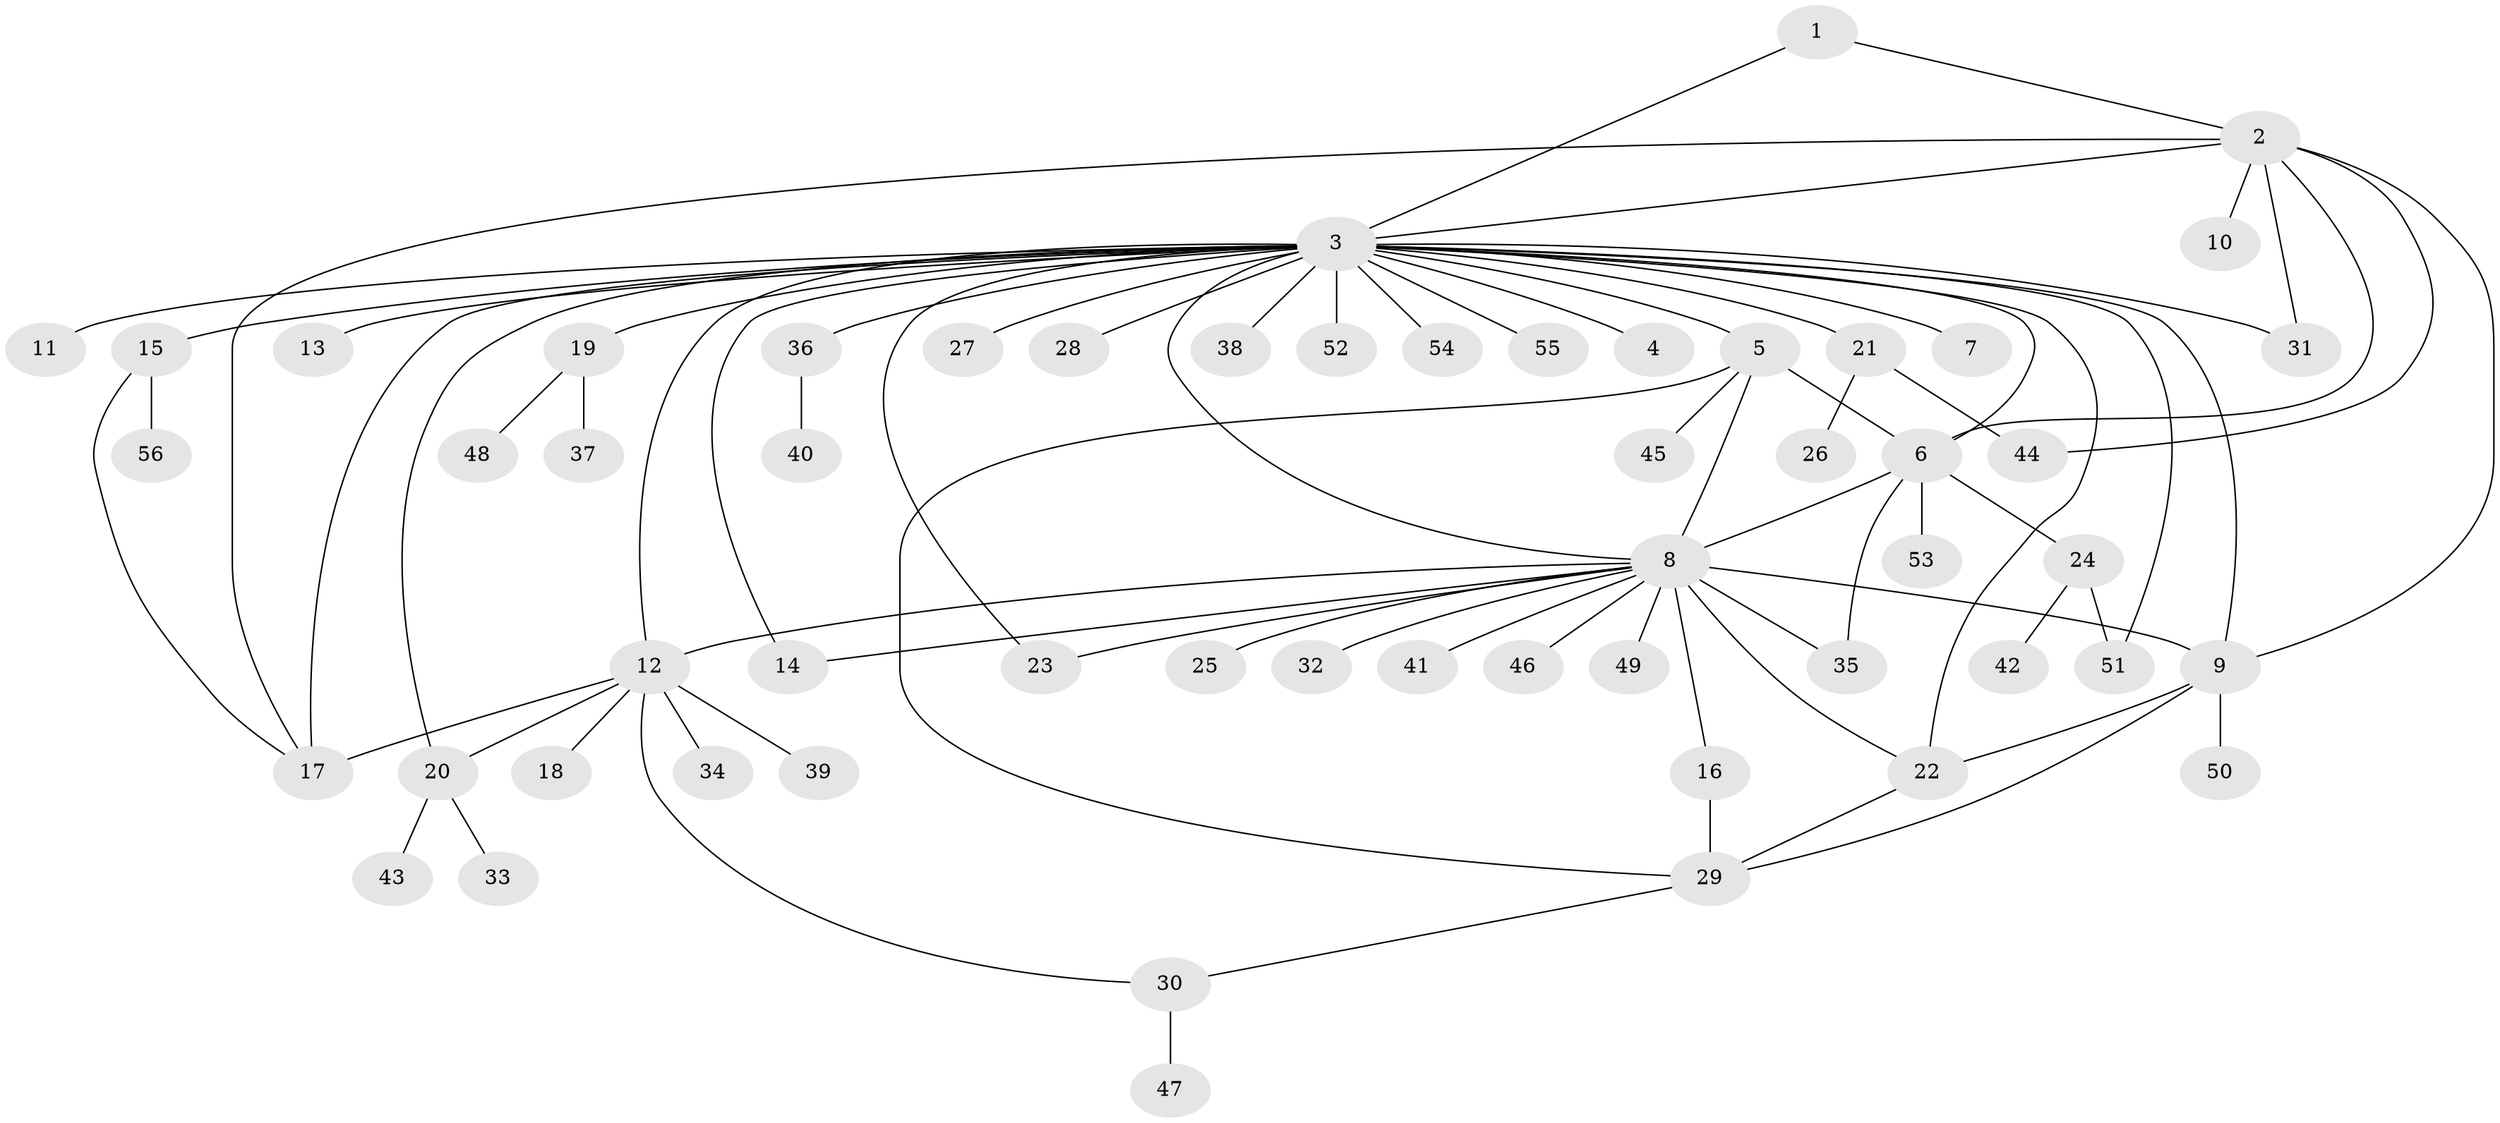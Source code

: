 // original degree distribution, {2: 0.2692307692307692, 8: 0.02564102564102564, 32: 0.01282051282051282, 1: 0.47435897435897434, 5: 0.01282051282051282, 18: 0.01282051282051282, 4: 0.08974358974358974, 9: 0.01282051282051282, 6: 0.02564102564102564, 3: 0.0641025641025641}
// Generated by graph-tools (version 1.1) at 2025/50/03/04/25 22:50:04]
// undirected, 56 vertices, 79 edges
graph export_dot {
  node [color=gray90,style=filled];
  1;
  2;
  3;
  4;
  5;
  6;
  7;
  8;
  9;
  10;
  11;
  12;
  13;
  14;
  15;
  16;
  17;
  18;
  19;
  20;
  21;
  22;
  23;
  24;
  25;
  26;
  27;
  28;
  29;
  30;
  31;
  32;
  33;
  34;
  35;
  36;
  37;
  38;
  39;
  40;
  41;
  42;
  43;
  44;
  45;
  46;
  47;
  48;
  49;
  50;
  51;
  52;
  53;
  54;
  55;
  56;
  1 -- 2 [weight=1.0];
  1 -- 3 [weight=1.0];
  2 -- 3 [weight=1.0];
  2 -- 6 [weight=1.0];
  2 -- 9 [weight=1.0];
  2 -- 10 [weight=1.0];
  2 -- 17 [weight=1.0];
  2 -- 31 [weight=1.0];
  2 -- 44 [weight=1.0];
  3 -- 4 [weight=1.0];
  3 -- 5 [weight=1.0];
  3 -- 6 [weight=1.0];
  3 -- 7 [weight=1.0];
  3 -- 8 [weight=1.0];
  3 -- 9 [weight=2.0];
  3 -- 11 [weight=1.0];
  3 -- 12 [weight=1.0];
  3 -- 13 [weight=1.0];
  3 -- 14 [weight=1.0];
  3 -- 15 [weight=1.0];
  3 -- 17 [weight=1.0];
  3 -- 19 [weight=1.0];
  3 -- 20 [weight=1.0];
  3 -- 21 [weight=1.0];
  3 -- 22 [weight=1.0];
  3 -- 23 [weight=1.0];
  3 -- 27 [weight=1.0];
  3 -- 28 [weight=1.0];
  3 -- 31 [weight=1.0];
  3 -- 36 [weight=1.0];
  3 -- 38 [weight=1.0];
  3 -- 51 [weight=1.0];
  3 -- 52 [weight=1.0];
  3 -- 54 [weight=1.0];
  3 -- 55 [weight=1.0];
  5 -- 6 [weight=1.0];
  5 -- 8 [weight=1.0];
  5 -- 29 [weight=1.0];
  5 -- 45 [weight=1.0];
  6 -- 8 [weight=1.0];
  6 -- 24 [weight=1.0];
  6 -- 35 [weight=1.0];
  6 -- 53 [weight=1.0];
  8 -- 9 [weight=4.0];
  8 -- 12 [weight=1.0];
  8 -- 14 [weight=1.0];
  8 -- 16 [weight=1.0];
  8 -- 22 [weight=1.0];
  8 -- 23 [weight=1.0];
  8 -- 25 [weight=1.0];
  8 -- 32 [weight=1.0];
  8 -- 35 [weight=1.0];
  8 -- 41 [weight=1.0];
  8 -- 46 [weight=1.0];
  8 -- 49 [weight=1.0];
  9 -- 22 [weight=2.0];
  9 -- 29 [weight=1.0];
  9 -- 50 [weight=1.0];
  12 -- 17 [weight=1.0];
  12 -- 18 [weight=1.0];
  12 -- 20 [weight=1.0];
  12 -- 30 [weight=1.0];
  12 -- 34 [weight=1.0];
  12 -- 39 [weight=1.0];
  15 -- 17 [weight=1.0];
  15 -- 56 [weight=1.0];
  16 -- 29 [weight=1.0];
  19 -- 37 [weight=1.0];
  19 -- 48 [weight=1.0];
  20 -- 33 [weight=1.0];
  20 -- 43 [weight=1.0];
  21 -- 26 [weight=1.0];
  21 -- 44 [weight=1.0];
  22 -- 29 [weight=1.0];
  24 -- 42 [weight=1.0];
  24 -- 51 [weight=1.0];
  29 -- 30 [weight=1.0];
  30 -- 47 [weight=1.0];
  36 -- 40 [weight=1.0];
}

